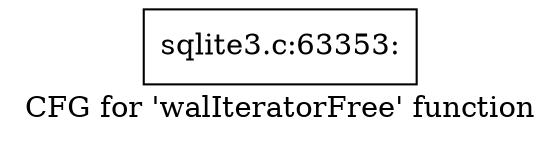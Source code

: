 digraph "CFG for 'walIteratorFree' function" {
	label="CFG for 'walIteratorFree' function";

	Node0x55c0f76bacd0 [shape=record,label="{sqlite3.c:63353:}"];
}
